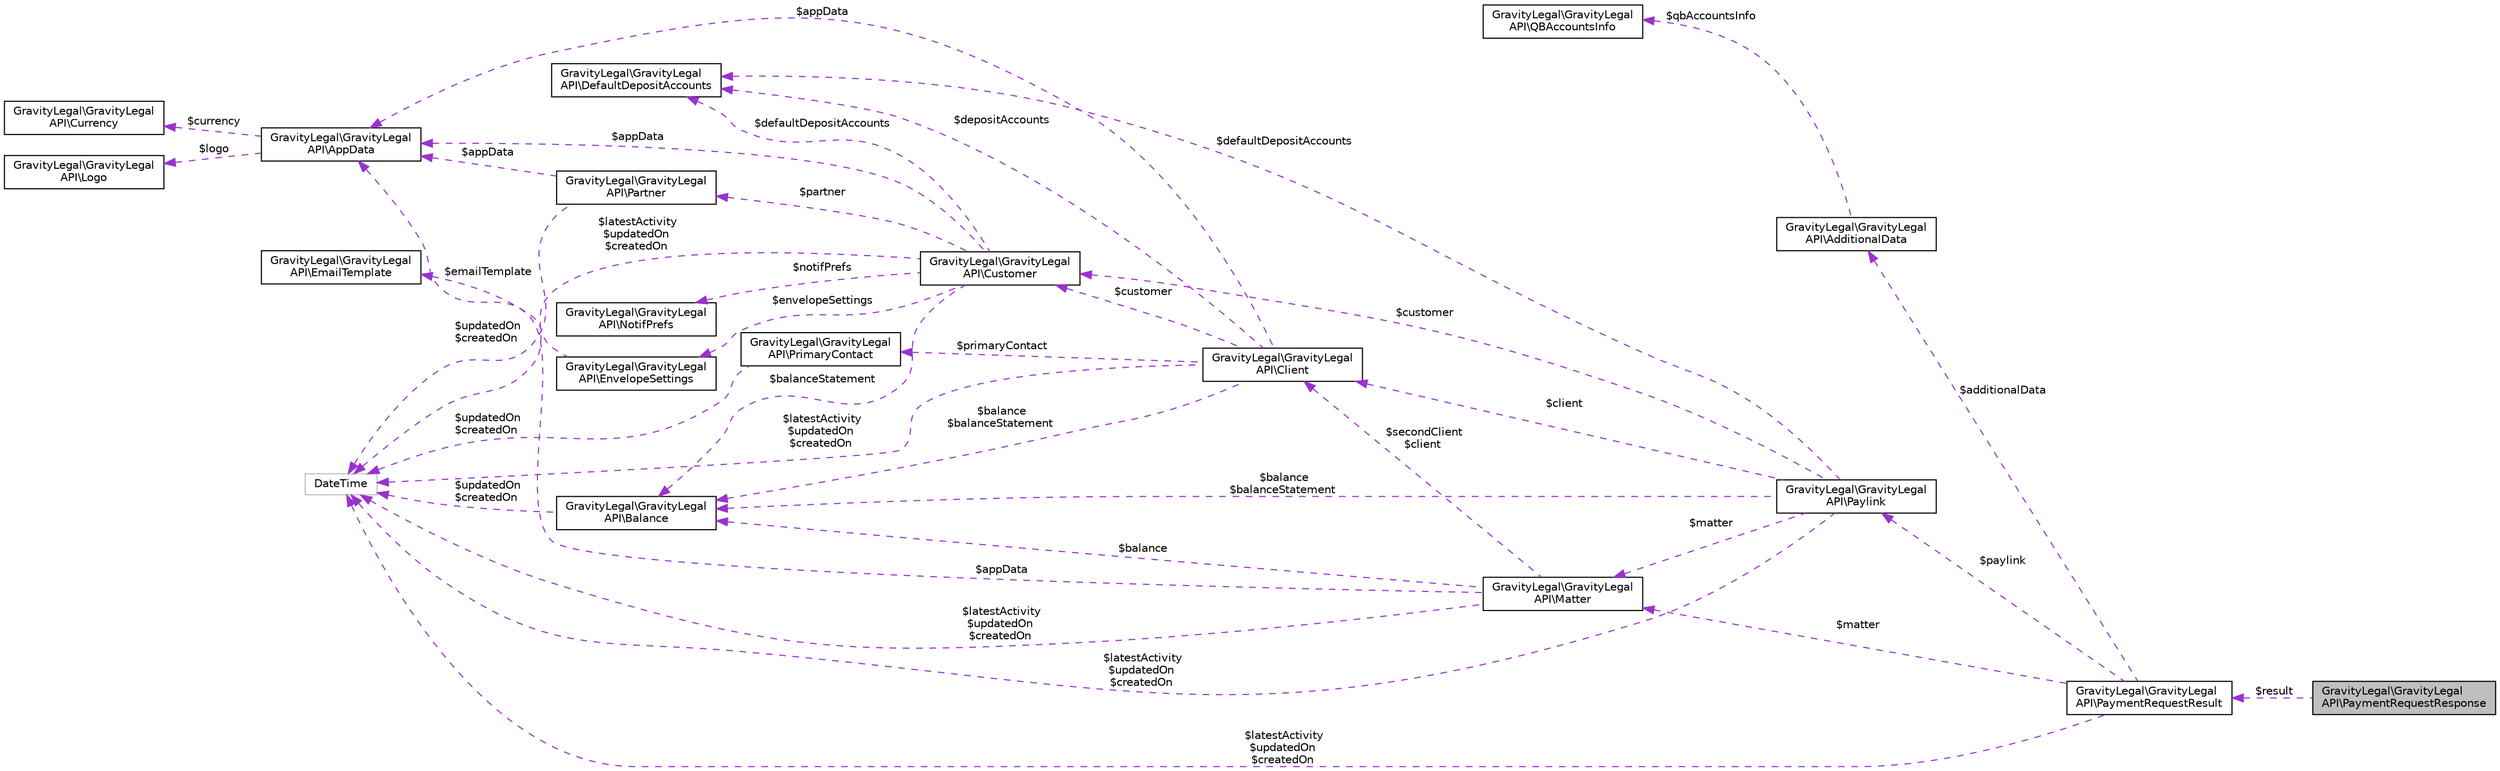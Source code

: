 digraph "GravityLegal\GravityLegalAPI\PaymentRequestResponse"
{
 // LATEX_PDF_SIZE
  edge [fontname="Helvetica",fontsize="10",labelfontname="Helvetica",labelfontsize="10"];
  node [fontname="Helvetica",fontsize="10",shape=record];
  rankdir="LR";
  Node1 [label="GravityLegal\\GravityLegal\lAPI\\PaymentRequestResponse",height=0.2,width=0.4,color="black", fillcolor="grey75", style="filled", fontcolor="black",tooltip=" "];
  Node2 -> Node1 [dir="back",color="darkorchid3",fontsize="10",style="dashed",label=" $result" ];
  Node2 [label="GravityLegal\\GravityLegal\lAPI\\PaymentRequestResult",height=0.2,width=0.4,color="black", fillcolor="white", style="filled",URL="$classGravityLegal_1_1GravityLegalAPI_1_1PaymentRequestResult.html",tooltip="The payment request result."];
  Node3 -> Node2 [dir="back",color="darkorchid3",fontsize="10",style="dashed",label=" $matter" ];
  Node3 [label="GravityLegal\\GravityLegal\lAPI\\Matter",height=0.2,width=0.4,color="black", fillcolor="white", style="filled",URL="$classGravityLegal_1_1GravityLegalAPI_1_1Matter.html",tooltip=" "];
  Node4 -> Node3 [dir="back",color="darkorchid3",fontsize="10",style="dashed",label=" $latestActivity\n$updatedOn\n$createdOn" ];
  Node4 [label="DateTime",height=0.2,width=0.4,color="grey75", fillcolor="white", style="filled",tooltip=" "];
  Node5 -> Node3 [dir="back",color="darkorchid3",fontsize="10",style="dashed",label=" $balance" ];
  Node5 [label="GravityLegal\\GravityLegal\lAPI\\Balance",height=0.2,width=0.4,color="black", fillcolor="white", style="filled",URL="$classGravityLegal_1_1GravityLegalAPI_1_1Balance.html",tooltip=" "];
  Node4 -> Node5 [dir="back",color="darkorchid3",fontsize="10",style="dashed",label=" $updatedOn\n$createdOn" ];
  Node6 -> Node3 [dir="back",color="darkorchid3",fontsize="10",style="dashed",label=" $appData" ];
  Node6 [label="GravityLegal\\GravityLegal\lAPI\\AppData",height=0.2,width=0.4,color="black", fillcolor="white", style="filled",URL="$classGravityLegal_1_1GravityLegalAPI_1_1AppData.html",tooltip=" "];
  Node7 -> Node6 [dir="back",color="darkorchid3",fontsize="10",style="dashed",label=" $currency" ];
  Node7 [label="GravityLegal\\GravityLegal\lAPI\\Currency",height=0.2,width=0.4,color="black", fillcolor="white", style="filled",URL="$classGravityLegal_1_1GravityLegalAPI_1_1Currency.html",tooltip=" "];
  Node8 -> Node6 [dir="back",color="darkorchid3",fontsize="10",style="dashed",label=" $logo" ];
  Node8 [label="GravityLegal\\GravityLegal\lAPI\\Logo",height=0.2,width=0.4,color="black", fillcolor="white", style="filled",URL="$classGravityLegal_1_1GravityLegalAPI_1_1Logo.html",tooltip=" "];
  Node9 -> Node3 [dir="back",color="darkorchid3",fontsize="10",style="dashed",label=" $secondClient\n$client" ];
  Node9 [label="GravityLegal\\GravityLegal\lAPI\\Client",height=0.2,width=0.4,color="black", fillcolor="white", style="filled",URL="$classGravityLegal_1_1GravityLegalAPI_1_1Client.html",tooltip=" "];
  Node10 -> Node9 [dir="back",color="darkorchid3",fontsize="10",style="dashed",label=" $primaryContact" ];
  Node10 [label="GravityLegal\\GravityLegal\lAPI\\PrimaryContact",height=0.2,width=0.4,color="black", fillcolor="white", style="filled",URL="$classGravityLegal_1_1GravityLegalAPI_1_1PrimaryContact.html",tooltip=" "];
  Node4 -> Node10 [dir="back",color="darkorchid3",fontsize="10",style="dashed",label=" $updatedOn\n$createdOn" ];
  Node11 -> Node9 [dir="back",color="darkorchid3",fontsize="10",style="dashed",label=" $depositAccounts" ];
  Node11 [label="GravityLegal\\GravityLegal\lAPI\\DefaultDepositAccounts",height=0.2,width=0.4,color="black", fillcolor="white", style="filled",URL="$classGravityLegal_1_1GravityLegalAPI_1_1DefaultDepositAccounts.html",tooltip=" "];
  Node4 -> Node9 [dir="back",color="darkorchid3",fontsize="10",style="dashed",label=" $latestActivity\n$updatedOn\n$createdOn" ];
  Node5 -> Node9 [dir="back",color="darkorchid3",fontsize="10",style="dashed",label=" $balance\n$balanceStatement" ];
  Node6 -> Node9 [dir="back",color="darkorchid3",fontsize="10",style="dashed",label=" $appData" ];
  Node12 -> Node9 [dir="back",color="darkorchid3",fontsize="10",style="dashed",label=" $customer" ];
  Node12 [label="GravityLegal\\GravityLegal\lAPI\\Customer",height=0.2,width=0.4,color="black", fillcolor="white", style="filled",URL="$classGravityLegal_1_1GravityLegalAPI_1_1Customer.html",tooltip=" "];
  Node11 -> Node12 [dir="back",color="darkorchid3",fontsize="10",style="dashed",label=" $defaultDepositAccounts" ];
  Node13 -> Node12 [dir="back",color="darkorchid3",fontsize="10",style="dashed",label=" $notifPrefs" ];
  Node13 [label="GravityLegal\\GravityLegal\lAPI\\NotifPrefs",height=0.2,width=0.4,color="black", fillcolor="white", style="filled",URL="$classGravityLegal_1_1GravityLegalAPI_1_1NotifPrefs.html",tooltip=" "];
  Node4 -> Node12 [dir="back",color="darkorchid3",fontsize="10",style="dashed",label=" $latestActivity\n$updatedOn\n$createdOn" ];
  Node14 -> Node12 [dir="back",color="darkorchid3",fontsize="10",style="dashed",label=" $envelopeSettings" ];
  Node14 [label="GravityLegal\\GravityLegal\lAPI\\EnvelopeSettings",height=0.2,width=0.4,color="black", fillcolor="white", style="filled",URL="$classGravityLegal_1_1GravityLegalAPI_1_1EnvelopeSettings.html",tooltip=" "];
  Node15 -> Node14 [dir="back",color="darkorchid3",fontsize="10",style="dashed",label=" $emailTemplate" ];
  Node15 [label="GravityLegal\\GravityLegal\lAPI\\EmailTemplate",height=0.2,width=0.4,color="black", fillcolor="white", style="filled",URL="$classGravityLegal_1_1GravityLegalAPI_1_1EmailTemplate.html",tooltip=" "];
  Node5 -> Node12 [dir="back",color="darkorchid3",fontsize="10",style="dashed",label=" $balanceStatement" ];
  Node6 -> Node12 [dir="back",color="darkorchid3",fontsize="10",style="dashed",label=" $appData" ];
  Node16 -> Node12 [dir="back",color="darkorchid3",fontsize="10",style="dashed",label=" $partner" ];
  Node16 [label="GravityLegal\\GravityLegal\lAPI\\Partner",height=0.2,width=0.4,color="black", fillcolor="white", style="filled",URL="$classGravityLegal_1_1GravityLegalAPI_1_1Partner.html",tooltip=" "];
  Node4 -> Node16 [dir="back",color="darkorchid3",fontsize="10",style="dashed",label=" $updatedOn\n$createdOn" ];
  Node6 -> Node16 [dir="back",color="darkorchid3",fontsize="10",style="dashed",label=" $appData" ];
  Node17 -> Node2 [dir="back",color="darkorchid3",fontsize="10",style="dashed",label=" $additionalData" ];
  Node17 [label="GravityLegal\\GravityLegal\lAPI\\AdditionalData",height=0.2,width=0.4,color="black", fillcolor="white", style="filled",URL="$classGravityLegal_1_1GravityLegalAPI_1_1AdditionalData.html",tooltip=" "];
  Node18 -> Node17 [dir="back",color="darkorchid3",fontsize="10",style="dashed",label=" $qbAccountsInfo" ];
  Node18 [label="GravityLegal\\GravityLegal\lAPI\\QBAccountsInfo",height=0.2,width=0.4,color="black", fillcolor="white", style="filled",URL="$classGravityLegal_1_1GravityLegalAPI_1_1QBAccountsInfo.html",tooltip=" "];
  Node4 -> Node2 [dir="back",color="darkorchid3",fontsize="10",style="dashed",label=" $latestActivity\n$updatedOn\n$createdOn" ];
  Node19 -> Node2 [dir="back",color="darkorchid3",fontsize="10",style="dashed",label=" $paylink" ];
  Node19 [label="GravityLegal\\GravityLegal\lAPI\\Paylink",height=0.2,width=0.4,color="black", fillcolor="white", style="filled",URL="$classGravityLegal_1_1GravityLegalAPI_1_1Paylink.html",tooltip=" "];
  Node11 -> Node19 [dir="back",color="darkorchid3",fontsize="10",style="dashed",label=" $defaultDepositAccounts" ];
  Node3 -> Node19 [dir="back",color="darkorchid3",fontsize="10",style="dashed",label=" $matter" ];
  Node4 -> Node19 [dir="back",color="darkorchid3",fontsize="10",style="dashed",label=" $latestActivity\n$updatedOn\n$createdOn" ];
  Node5 -> Node19 [dir="back",color="darkorchid3",fontsize="10",style="dashed",label=" $balance\n$balanceStatement" ];
  Node12 -> Node19 [dir="back",color="darkorchid3",fontsize="10",style="dashed",label=" $customer" ];
  Node9 -> Node19 [dir="back",color="darkorchid3",fontsize="10",style="dashed",label=" $client" ];
}
